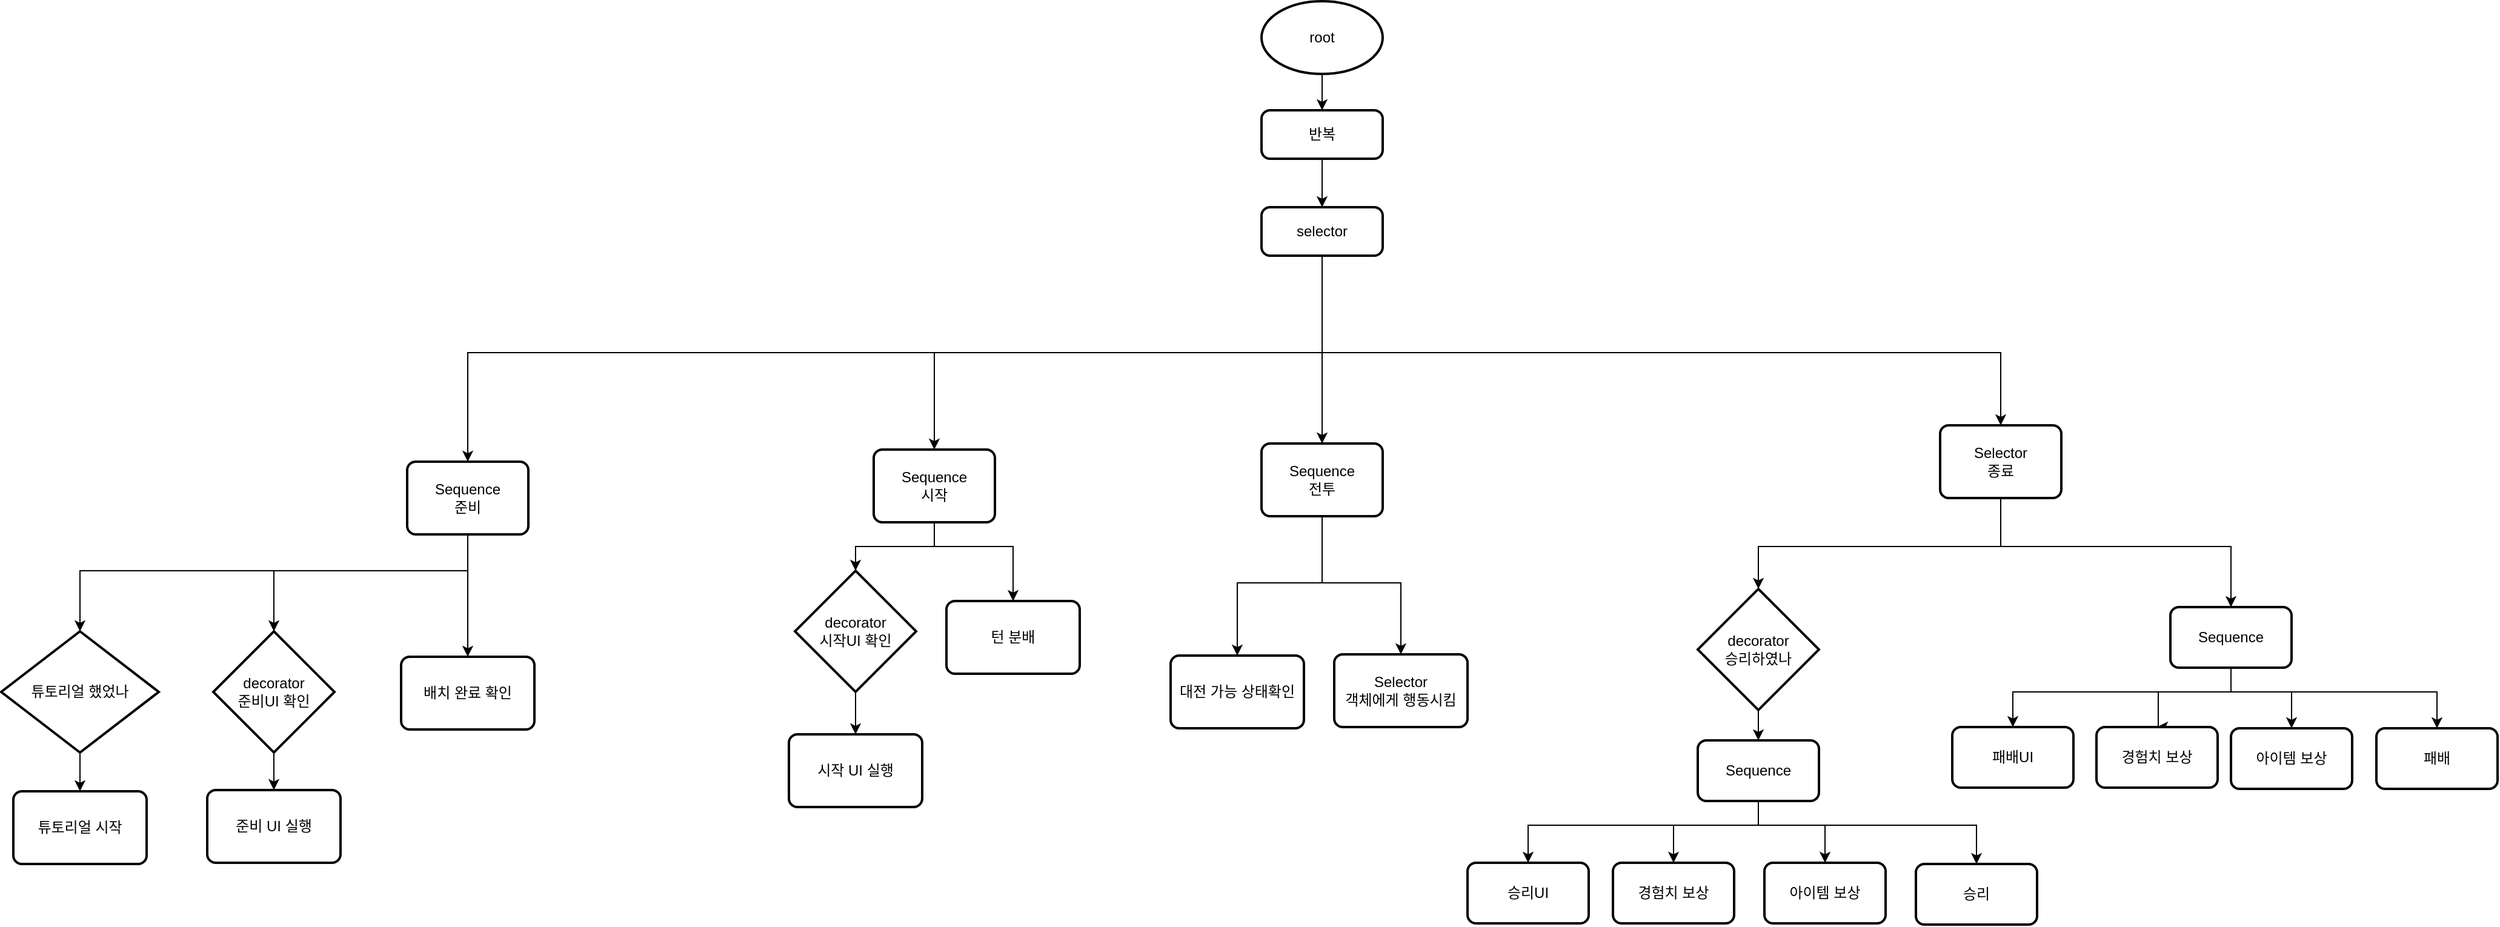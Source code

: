<mxfile version="20.8.0" type="github">
  <diagram id="M9VumnHiMW9VBbbe2tdV" name="페이지-1">
    <mxGraphModel dx="2918" dy="1280" grid="1" gridSize="10" guides="1" tooltips="1" connect="1" arrows="1" fold="1" page="1" pageScale="1" pageWidth="827" pageHeight="1169" math="0" shadow="0">
      <root>
        <mxCell id="0" />
        <mxCell id="1" parent="0" />
        <mxCell id="r8ADMcfHL_L67J_vMHIp-15" style="edgeStyle=orthogonalEdgeStyle;rounded=0;orthogonalLoop=1;jettySize=auto;html=1;entryX=0.5;entryY=0;entryDx=0;entryDy=0;" parent="1" source="r8ADMcfHL_L67J_vMHIp-11" target="r8ADMcfHL_L67J_vMHIp-14" edge="1">
          <mxGeometry relative="1" as="geometry" />
        </mxCell>
        <mxCell id="r8ADMcfHL_L67J_vMHIp-11" value="root" style="strokeWidth=2;html=1;shape=mxgraph.flowchart.start_1;whiteSpace=wrap;" parent="1" vertex="1">
          <mxGeometry x="380" y="50" width="100" height="60" as="geometry" />
        </mxCell>
        <mxCell id="r8ADMcfHL_L67J_vMHIp-47" style="edgeStyle=orthogonalEdgeStyle;rounded=0;orthogonalLoop=1;jettySize=auto;html=1;entryX=0.5;entryY=0;entryDx=0;entryDy=0;" parent="1" source="r8ADMcfHL_L67J_vMHIp-13" target="r8ADMcfHL_L67J_vMHIp-20" edge="1">
          <mxGeometry relative="1" as="geometry" />
        </mxCell>
        <mxCell id="r8ADMcfHL_L67J_vMHIp-80" style="edgeStyle=orthogonalEdgeStyle;rounded=0;orthogonalLoop=1;jettySize=auto;html=1;entryX=0.5;entryY=0;entryDx=0;entryDy=0;" parent="1" source="r8ADMcfHL_L67J_vMHIp-13" target="r8ADMcfHL_L67J_vMHIp-71" edge="1">
          <mxGeometry relative="1" as="geometry">
            <Array as="points">
              <mxPoint x="430" y="340" />
              <mxPoint x="-275" y="340" />
            </Array>
          </mxGeometry>
        </mxCell>
        <mxCell id="r8ADMcfHL_L67J_vMHIp-81" style="edgeStyle=orthogonalEdgeStyle;rounded=0;orthogonalLoop=1;jettySize=auto;html=1;entryX=0.5;entryY=0;entryDx=0;entryDy=0;" parent="1" source="r8ADMcfHL_L67J_vMHIp-13" target="r8ADMcfHL_L67J_vMHIp-52" edge="1">
          <mxGeometry relative="1" as="geometry">
            <Array as="points">
              <mxPoint x="430" y="340" />
              <mxPoint x="990" y="340" />
            </Array>
          </mxGeometry>
        </mxCell>
        <mxCell id="r8ADMcfHL_L67J_vMHIp-108" style="edgeStyle=orthogonalEdgeStyle;rounded=0;orthogonalLoop=1;jettySize=auto;html=1;entryX=0.5;entryY=0;entryDx=0;entryDy=0;" parent="1" source="r8ADMcfHL_L67J_vMHIp-13" target="r8ADMcfHL_L67J_vMHIp-37" edge="1">
          <mxGeometry relative="1" as="geometry">
            <Array as="points">
              <mxPoint x="430" y="340" />
              <mxPoint x="110" y="340" />
            </Array>
          </mxGeometry>
        </mxCell>
        <mxCell id="r8ADMcfHL_L67J_vMHIp-13" value="selector" style="rounded=1;whiteSpace=wrap;html=1;absoluteArcSize=1;arcSize=14;strokeWidth=2;" parent="1" vertex="1">
          <mxGeometry x="380" y="220" width="100" height="40" as="geometry" />
        </mxCell>
        <mxCell id="r8ADMcfHL_L67J_vMHIp-16" style="edgeStyle=orthogonalEdgeStyle;rounded=0;orthogonalLoop=1;jettySize=auto;html=1;entryX=0.5;entryY=0;entryDx=0;entryDy=0;" parent="1" source="r8ADMcfHL_L67J_vMHIp-14" target="r8ADMcfHL_L67J_vMHIp-13" edge="1">
          <mxGeometry relative="1" as="geometry" />
        </mxCell>
        <mxCell id="r8ADMcfHL_L67J_vMHIp-14" value="반복" style="rounded=1;whiteSpace=wrap;html=1;absoluteArcSize=1;arcSize=14;strokeWidth=2;" parent="1" vertex="1">
          <mxGeometry x="380" y="140" width="100" height="40" as="geometry" />
        </mxCell>
        <mxCell id="r8ADMcfHL_L67J_vMHIp-84" style="edgeStyle=orthogonalEdgeStyle;rounded=0;orthogonalLoop=1;jettySize=auto;html=1;" parent="1" source="r8ADMcfHL_L67J_vMHIp-20" target="r8ADMcfHL_L67J_vMHIp-25" edge="1">
          <mxGeometry relative="1" as="geometry">
            <Array as="points">
              <mxPoint x="430" y="530" />
              <mxPoint x="360" y="530" />
            </Array>
          </mxGeometry>
        </mxCell>
        <mxCell id="r8ADMcfHL_L67J_vMHIp-85" style="edgeStyle=orthogonalEdgeStyle;rounded=0;orthogonalLoop=1;jettySize=auto;html=1;entryX=0.5;entryY=0;entryDx=0;entryDy=0;" parent="1" source="r8ADMcfHL_L67J_vMHIp-20" target="r8ADMcfHL_L67J_vMHIp-36" edge="1">
          <mxGeometry relative="1" as="geometry">
            <Array as="points">
              <mxPoint x="430" y="530" />
              <mxPoint x="495" y="530" />
            </Array>
          </mxGeometry>
        </mxCell>
        <mxCell id="r8ADMcfHL_L67J_vMHIp-20" value="Sequence&lt;br&gt;전투" style="rounded=1;whiteSpace=wrap;html=1;absoluteArcSize=1;arcSize=14;strokeWidth=2;" parent="1" vertex="1">
          <mxGeometry x="380" y="415" width="100" height="60" as="geometry" />
        </mxCell>
        <mxCell id="r8ADMcfHL_L67J_vMHIp-25" value="대전 가능 상태확인" style="rounded=1;whiteSpace=wrap;html=1;absoluteArcSize=1;arcSize=14;strokeWidth=2;" parent="1" vertex="1">
          <mxGeometry x="305" y="590" width="110" height="60" as="geometry" />
        </mxCell>
        <mxCell id="r8ADMcfHL_L67J_vMHIp-36" value="Selector&lt;br&gt;객체에게 행동시킴" style="rounded=1;whiteSpace=wrap;html=1;absoluteArcSize=1;arcSize=14;strokeWidth=2;" parent="1" vertex="1">
          <mxGeometry x="440" y="589" width="110" height="60" as="geometry" />
        </mxCell>
        <mxCell id="r8ADMcfHL_L67J_vMHIp-103" style="edgeStyle=orthogonalEdgeStyle;rounded=0;orthogonalLoop=1;jettySize=auto;html=1;" parent="1" source="r8ADMcfHL_L67J_vMHIp-37" target="r8ADMcfHL_L67J_vMHIp-102" edge="1">
          <mxGeometry relative="1" as="geometry" />
        </mxCell>
        <mxCell id="r8ADMcfHL_L67J_vMHIp-110" style="edgeStyle=orthogonalEdgeStyle;rounded=0;orthogonalLoop=1;jettySize=auto;html=1;entryX=0.5;entryY=0;entryDx=0;entryDy=0;" parent="1" source="r8ADMcfHL_L67J_vMHIp-37" target="r8ADMcfHL_L67J_vMHIp-69" edge="1">
          <mxGeometry relative="1" as="geometry">
            <Array as="points">
              <mxPoint x="110" y="500" />
              <mxPoint x="175" y="500" />
            </Array>
          </mxGeometry>
        </mxCell>
        <mxCell id="r8ADMcfHL_L67J_vMHIp-37" value="Sequence&lt;br&gt;시작" style="rounded=1;whiteSpace=wrap;html=1;absoluteArcSize=1;arcSize=14;strokeWidth=2;" parent="1" vertex="1">
          <mxGeometry x="60" y="420" width="100" height="60" as="geometry" />
        </mxCell>
        <mxCell id="r8ADMcfHL_L67J_vMHIp-43" value="튜토리얼 시작" style="rounded=1;whiteSpace=wrap;html=1;absoluteArcSize=1;arcSize=14;strokeWidth=2;" parent="1" vertex="1">
          <mxGeometry x="-650" y="702" width="110" height="60" as="geometry" />
        </mxCell>
        <mxCell id="r8ADMcfHL_L67J_vMHIp-45" style="edgeStyle=orthogonalEdgeStyle;rounded=0;orthogonalLoop=1;jettySize=auto;html=1;" parent="1" source="r8ADMcfHL_L67J_vMHIp-44" target="r8ADMcfHL_L67J_vMHIp-43" edge="1">
          <mxGeometry relative="1" as="geometry" />
        </mxCell>
        <mxCell id="r8ADMcfHL_L67J_vMHIp-44" value="튜토리얼 했었나" style="strokeWidth=2;html=1;shape=mxgraph.flowchart.decision;whiteSpace=wrap;" parent="1" vertex="1">
          <mxGeometry x="-660" y="570" width="130" height="100" as="geometry" />
        </mxCell>
        <mxCell id="r8ADMcfHL_L67J_vMHIp-93" style="edgeStyle=orthogonalEdgeStyle;rounded=0;orthogonalLoop=1;jettySize=auto;html=1;entryX=0.5;entryY=0;entryDx=0;entryDy=0;entryPerimeter=0;" parent="1" source="r8ADMcfHL_L67J_vMHIp-52" target="r8ADMcfHL_L67J_vMHIp-55" edge="1">
          <mxGeometry relative="1" as="geometry">
            <Array as="points">
              <mxPoint x="990" y="500" />
              <mxPoint x="790" y="500" />
            </Array>
          </mxGeometry>
        </mxCell>
        <mxCell id="r8ADMcfHL_L67J_vMHIp-123" style="edgeStyle=orthogonalEdgeStyle;rounded=0;orthogonalLoop=1;jettySize=auto;html=1;entryX=0.5;entryY=0;entryDx=0;entryDy=0;" parent="1" source="r8ADMcfHL_L67J_vMHIp-52" target="r8ADMcfHL_L67J_vMHIp-92" edge="1">
          <mxGeometry relative="1" as="geometry">
            <Array as="points">
              <mxPoint x="990" y="500" />
              <mxPoint x="1180" y="500" />
            </Array>
          </mxGeometry>
        </mxCell>
        <mxCell id="r8ADMcfHL_L67J_vMHIp-52" value="Selector&lt;br&gt;종료" style="rounded=1;whiteSpace=wrap;html=1;absoluteArcSize=1;arcSize=14;strokeWidth=2;" parent="1" vertex="1">
          <mxGeometry x="940" y="400" width="100" height="60" as="geometry" />
        </mxCell>
        <mxCell id="r8ADMcfHL_L67J_vMHIp-101" style="edgeStyle=orthogonalEdgeStyle;rounded=0;orthogonalLoop=1;jettySize=auto;html=1;entryX=0.5;entryY=0;entryDx=0;entryDy=0;" parent="1" source="r8ADMcfHL_L67J_vMHIp-55" target="r8ADMcfHL_L67J_vMHIp-97" edge="1">
          <mxGeometry relative="1" as="geometry" />
        </mxCell>
        <mxCell id="r8ADMcfHL_L67J_vMHIp-55" value="decorator&lt;br&gt;승리하였나" style="strokeWidth=2;html=1;shape=mxgraph.flowchart.decision;whiteSpace=wrap;" parent="1" vertex="1">
          <mxGeometry x="740" y="535" width="100" height="100" as="geometry" />
        </mxCell>
        <mxCell id="r8ADMcfHL_L67J_vMHIp-58" value="아이템 보상" style="rounded=1;whiteSpace=wrap;html=1;absoluteArcSize=1;arcSize=14;strokeWidth=2;" parent="1" vertex="1">
          <mxGeometry x="795" y="761" width="100" height="50" as="geometry" />
        </mxCell>
        <mxCell id="r8ADMcfHL_L67J_vMHIp-59" value="경험치 보상" style="rounded=1;whiteSpace=wrap;html=1;absoluteArcSize=1;arcSize=14;strokeWidth=2;" parent="1" vertex="1">
          <mxGeometry x="670" y="761" width="100" height="50" as="geometry" />
        </mxCell>
        <mxCell id="r8ADMcfHL_L67J_vMHIp-63" value="패배UI" style="rounded=1;whiteSpace=wrap;html=1;absoluteArcSize=1;arcSize=14;strokeWidth=2;" parent="1" vertex="1">
          <mxGeometry x="950" y="649" width="100" height="50" as="geometry" />
        </mxCell>
        <mxCell id="r8ADMcfHL_L67J_vMHIp-69" value="턴 분배" style="rounded=1;whiteSpace=wrap;html=1;absoluteArcSize=1;arcSize=14;strokeWidth=2;" parent="1" vertex="1">
          <mxGeometry x="120" y="545" width="110" height="60" as="geometry" />
        </mxCell>
        <mxCell id="r8ADMcfHL_L67J_vMHIp-83" style="edgeStyle=orthogonalEdgeStyle;rounded=0;orthogonalLoop=1;jettySize=auto;html=1;entryX=0.5;entryY=0;entryDx=0;entryDy=0;" parent="1" source="r8ADMcfHL_L67J_vMHIp-71" target="r8ADMcfHL_L67J_vMHIp-82" edge="1">
          <mxGeometry relative="1" as="geometry" />
        </mxCell>
        <mxCell id="r8ADMcfHL_L67J_vMHIp-106" style="edgeStyle=orthogonalEdgeStyle;rounded=0;orthogonalLoop=1;jettySize=auto;html=1;entryX=0.5;entryY=0;entryDx=0;entryDy=0;entryPerimeter=0;" parent="1" source="r8ADMcfHL_L67J_vMHIp-71" target="r8ADMcfHL_L67J_vMHIp-105" edge="1">
          <mxGeometry relative="1" as="geometry">
            <Array as="points">
              <mxPoint x="-275" y="520" />
              <mxPoint x="-435" y="520" />
            </Array>
          </mxGeometry>
        </mxCell>
        <mxCell id="r8ADMcfHL_L67J_vMHIp-124" style="edgeStyle=orthogonalEdgeStyle;rounded=0;orthogonalLoop=1;jettySize=auto;html=1;entryX=0.5;entryY=0;entryDx=0;entryDy=0;entryPerimeter=0;" parent="1" source="r8ADMcfHL_L67J_vMHIp-71" target="r8ADMcfHL_L67J_vMHIp-44" edge="1">
          <mxGeometry relative="1" as="geometry">
            <Array as="points">
              <mxPoint x="-275" y="520" />
              <mxPoint x="-595" y="520" />
            </Array>
          </mxGeometry>
        </mxCell>
        <mxCell id="r8ADMcfHL_L67J_vMHIp-71" value="Sequence&lt;br&gt;준비" style="rounded=1;whiteSpace=wrap;html=1;absoluteArcSize=1;arcSize=14;strokeWidth=2;" parent="1" vertex="1">
          <mxGeometry x="-325" y="430" width="100" height="60" as="geometry" />
        </mxCell>
        <mxCell id="r8ADMcfHL_L67J_vMHIp-73" value="준비 UI 실행" style="rounded=1;whiteSpace=wrap;html=1;absoluteArcSize=1;arcSize=14;strokeWidth=2;" parent="1" vertex="1">
          <mxGeometry x="-490" y="701" width="110" height="60" as="geometry" />
        </mxCell>
        <mxCell id="r8ADMcfHL_L67J_vMHIp-74" value="시작 UI 실행" style="rounded=1;whiteSpace=wrap;html=1;absoluteArcSize=1;arcSize=14;strokeWidth=2;" parent="1" vertex="1">
          <mxGeometry x="-10" y="655" width="110" height="60" as="geometry" />
        </mxCell>
        <mxCell id="r8ADMcfHL_L67J_vMHIp-82" value="배치 완료 확인" style="rounded=1;whiteSpace=wrap;html=1;absoluteArcSize=1;arcSize=14;strokeWidth=2;" parent="1" vertex="1">
          <mxGeometry x="-330" y="591" width="110" height="60" as="geometry" />
        </mxCell>
        <mxCell id="r8ADMcfHL_L67J_vMHIp-86" value="승리UI" style="rounded=1;whiteSpace=wrap;html=1;absoluteArcSize=1;arcSize=14;strokeWidth=2;" parent="1" vertex="1">
          <mxGeometry x="550" y="761" width="100" height="50" as="geometry" />
        </mxCell>
        <mxCell id="r8ADMcfHL_L67J_vMHIp-87" value="패배" style="rounded=1;whiteSpace=wrap;html=1;absoluteArcSize=1;arcSize=14;strokeWidth=2;" parent="1" vertex="1">
          <mxGeometry x="1300" y="650" width="100" height="50" as="geometry" />
        </mxCell>
        <mxCell id="r8ADMcfHL_L67J_vMHIp-120" style="edgeStyle=orthogonalEdgeStyle;rounded=0;orthogonalLoop=1;jettySize=auto;html=1;entryX=0.5;entryY=0;entryDx=0;entryDy=0;" parent="1" source="r8ADMcfHL_L67J_vMHIp-92" target="r8ADMcfHL_L67J_vMHIp-116" edge="1">
          <mxGeometry relative="1" as="geometry">
            <Array as="points">
              <mxPoint x="1180" y="620" />
              <mxPoint x="1120" y="620" />
            </Array>
          </mxGeometry>
        </mxCell>
        <mxCell id="r8ADMcfHL_L67J_vMHIp-121" style="edgeStyle=orthogonalEdgeStyle;rounded=0;orthogonalLoop=1;jettySize=auto;html=1;" parent="1" source="r8ADMcfHL_L67J_vMHIp-92" target="r8ADMcfHL_L67J_vMHIp-118" edge="1">
          <mxGeometry relative="1" as="geometry">
            <Array as="points">
              <mxPoint x="1180" y="620" />
              <mxPoint x="1230" y="620" />
            </Array>
          </mxGeometry>
        </mxCell>
        <mxCell id="r8ADMcfHL_L67J_vMHIp-122" style="edgeStyle=orthogonalEdgeStyle;rounded=0;orthogonalLoop=1;jettySize=auto;html=1;entryX=0.5;entryY=0;entryDx=0;entryDy=0;" parent="1" source="r8ADMcfHL_L67J_vMHIp-92" target="r8ADMcfHL_L67J_vMHIp-87" edge="1">
          <mxGeometry relative="1" as="geometry">
            <Array as="points">
              <mxPoint x="1180" y="620" />
              <mxPoint x="1350" y="620" />
            </Array>
          </mxGeometry>
        </mxCell>
        <mxCell id="r8ADMcfHL_L67J_vMHIp-125" style="edgeStyle=orthogonalEdgeStyle;rounded=0;orthogonalLoop=1;jettySize=auto;html=1;entryX=0.5;entryY=0;entryDx=0;entryDy=0;" parent="1" source="r8ADMcfHL_L67J_vMHIp-92" target="r8ADMcfHL_L67J_vMHIp-63" edge="1">
          <mxGeometry relative="1" as="geometry">
            <Array as="points">
              <mxPoint x="1180" y="620" />
              <mxPoint x="1000" y="620" />
            </Array>
          </mxGeometry>
        </mxCell>
        <mxCell id="r8ADMcfHL_L67J_vMHIp-92" value="Sequence" style="rounded=1;whiteSpace=wrap;html=1;absoluteArcSize=1;arcSize=14;strokeWidth=2;" parent="1" vertex="1">
          <mxGeometry x="1130" y="550" width="100" height="50" as="geometry" />
        </mxCell>
        <mxCell id="r8ADMcfHL_L67J_vMHIp-112" style="edgeStyle=orthogonalEdgeStyle;rounded=0;orthogonalLoop=1;jettySize=auto;html=1;entryX=0.5;entryY=0;entryDx=0;entryDy=0;" parent="1" source="r8ADMcfHL_L67J_vMHIp-97" target="r8ADMcfHL_L67J_vMHIp-86" edge="1">
          <mxGeometry relative="1" as="geometry">
            <Array as="points">
              <mxPoint x="790" y="730" />
              <mxPoint x="600" y="730" />
            </Array>
          </mxGeometry>
        </mxCell>
        <mxCell id="r8ADMcfHL_L67J_vMHIp-113" style="edgeStyle=orthogonalEdgeStyle;rounded=0;orthogonalLoop=1;jettySize=auto;html=1;" parent="1" source="r8ADMcfHL_L67J_vMHIp-97" target="r8ADMcfHL_L67J_vMHIp-59" edge="1">
          <mxGeometry relative="1" as="geometry">
            <Array as="points">
              <mxPoint x="790" y="730" />
              <mxPoint x="720" y="730" />
            </Array>
          </mxGeometry>
        </mxCell>
        <mxCell id="r8ADMcfHL_L67J_vMHIp-114" style="edgeStyle=orthogonalEdgeStyle;rounded=0;orthogonalLoop=1;jettySize=auto;html=1;entryX=0.5;entryY=0;entryDx=0;entryDy=0;" parent="1" source="r8ADMcfHL_L67J_vMHIp-97" target="r8ADMcfHL_L67J_vMHIp-58" edge="1">
          <mxGeometry relative="1" as="geometry">
            <Array as="points">
              <mxPoint x="790" y="730" />
              <mxPoint x="845" y="730" />
            </Array>
          </mxGeometry>
        </mxCell>
        <mxCell id="r8ADMcfHL_L67J_vMHIp-115" style="edgeStyle=orthogonalEdgeStyle;rounded=0;orthogonalLoop=1;jettySize=auto;html=1;entryX=0.5;entryY=0;entryDx=0;entryDy=0;" parent="1" source="r8ADMcfHL_L67J_vMHIp-97" target="r8ADMcfHL_L67J_vMHIp-111" edge="1">
          <mxGeometry relative="1" as="geometry">
            <Array as="points">
              <mxPoint x="790" y="730" />
              <mxPoint x="970" y="730" />
            </Array>
          </mxGeometry>
        </mxCell>
        <mxCell id="r8ADMcfHL_L67J_vMHIp-97" value="Sequence" style="rounded=1;whiteSpace=wrap;html=1;absoluteArcSize=1;arcSize=14;strokeWidth=2;" parent="1" vertex="1">
          <mxGeometry x="740" y="660" width="100" height="50" as="geometry" />
        </mxCell>
        <mxCell id="r8ADMcfHL_L67J_vMHIp-104" style="edgeStyle=orthogonalEdgeStyle;rounded=0;orthogonalLoop=1;jettySize=auto;html=1;entryX=0.5;entryY=0;entryDx=0;entryDy=0;" parent="1" source="r8ADMcfHL_L67J_vMHIp-102" target="r8ADMcfHL_L67J_vMHIp-74" edge="1">
          <mxGeometry relative="1" as="geometry" />
        </mxCell>
        <mxCell id="r8ADMcfHL_L67J_vMHIp-102" value="decorator&lt;br&gt;시작UI 확인" style="strokeWidth=2;html=1;shape=mxgraph.flowchart.decision;whiteSpace=wrap;" parent="1" vertex="1">
          <mxGeometry x="-5" y="520" width="100" height="100" as="geometry" />
        </mxCell>
        <mxCell id="r8ADMcfHL_L67J_vMHIp-107" style="edgeStyle=orthogonalEdgeStyle;rounded=0;orthogonalLoop=1;jettySize=auto;html=1;entryX=0.5;entryY=0;entryDx=0;entryDy=0;" parent="1" source="r8ADMcfHL_L67J_vMHIp-105" target="r8ADMcfHL_L67J_vMHIp-73" edge="1">
          <mxGeometry relative="1" as="geometry" />
        </mxCell>
        <mxCell id="r8ADMcfHL_L67J_vMHIp-105" value="decorator&lt;br&gt;준비UI 확인" style="strokeWidth=2;html=1;shape=mxgraph.flowchart.decision;whiteSpace=wrap;" parent="1" vertex="1">
          <mxGeometry x="-485" y="570" width="100" height="100" as="geometry" />
        </mxCell>
        <mxCell id="r8ADMcfHL_L67J_vMHIp-111" value="승리" style="rounded=1;whiteSpace=wrap;html=1;absoluteArcSize=1;arcSize=14;strokeWidth=2;" parent="1" vertex="1">
          <mxGeometry x="920" y="762" width="100" height="50" as="geometry" />
        </mxCell>
        <mxCell id="r8ADMcfHL_L67J_vMHIp-116" value="경험치 보상" style="rounded=1;whiteSpace=wrap;html=1;absoluteArcSize=1;arcSize=14;strokeWidth=2;" parent="1" vertex="1">
          <mxGeometry x="1069" y="649" width="100" height="50" as="geometry" />
        </mxCell>
        <mxCell id="r8ADMcfHL_L67J_vMHIp-118" value="아이템 보상" style="rounded=1;whiteSpace=wrap;html=1;absoluteArcSize=1;arcSize=14;strokeWidth=2;" parent="1" vertex="1">
          <mxGeometry x="1180" y="650" width="100" height="50" as="geometry" />
        </mxCell>
      </root>
    </mxGraphModel>
  </diagram>
</mxfile>
